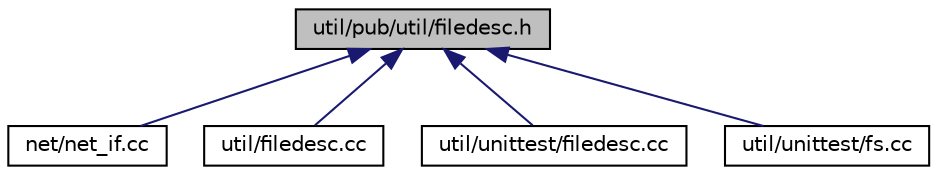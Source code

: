 digraph "util/pub/util/filedesc.h"
{
 // LATEX_PDF_SIZE
  edge [fontname="Helvetica",fontsize="10",labelfontname="Helvetica",labelfontsize="10"];
  node [fontname="Helvetica",fontsize="10",shape=record];
  Node1 [label="util/pub/util/filedesc.h",height=0.2,width=0.4,color="black", fillcolor="grey75", style="filled", fontcolor="black",tooltip="File descriptor."];
  Node1 -> Node2 [dir="back",color="midnightblue",fontsize="10",style="solid",fontname="Helvetica"];
  Node2 [label="net/net_if.cc",height=0.2,width=0.4,color="black", fillcolor="white", style="filled",URL="$da/d64/net__if_8cc.html",tooltip="Internet network interface utility implementation"];
  Node1 -> Node3 [dir="back",color="midnightblue",fontsize="10",style="solid",fontname="Helvetica"];
  Node3 [label="util/filedesc.cc",height=0.2,width=0.4,color="black", fillcolor="white", style="filled",URL="$d6/d4d/filedesc_8cc.html",tooltip="File descriptor implementation"];
  Node1 -> Node4 [dir="back",color="midnightblue",fontsize="10",style="solid",fontname="Helvetica"];
  Node4 [label="util/unittest/filedesc.cc",height=0.2,width=0.4,color="black", fillcolor="white", style="filled",URL="$d1/d1a/unittest_2filedesc_8cc.html",tooltip="Tests for File descriptor."];
  Node1 -> Node5 [dir="back",color="midnightblue",fontsize="10",style="solid",fontname="Helvetica"];
  Node5 [label="util/unittest/fs.cc",height=0.2,width=0.4,color="black", fillcolor="white", style="filled",URL="$d9/d2e/unittest_2fs_8cc.html",tooltip="Tests for Common file system utilities."];
}

